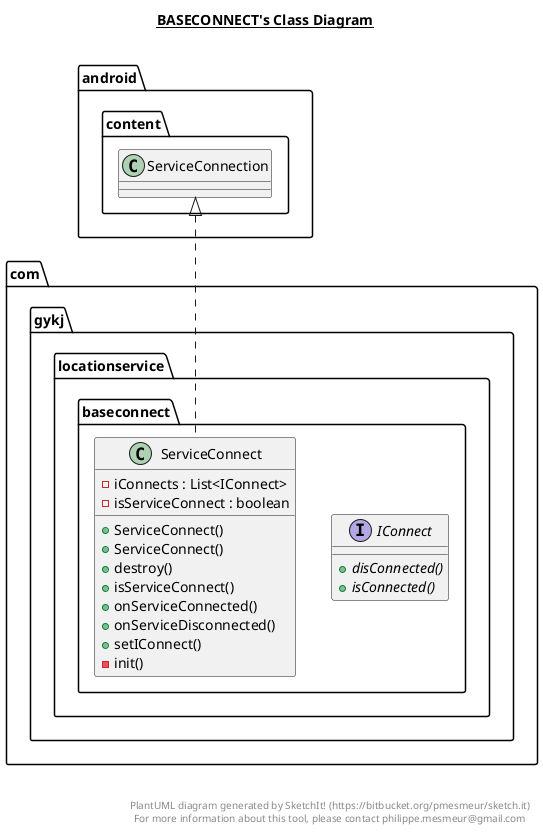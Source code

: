 @startuml

title __BASECONNECT's Class Diagram__\n

  namespace com.gykj.locationservice {
    namespace baseconnect {
      interface com.gykj.locationservice.baseconnect.IConnect {
          {abstract} + disConnected()
          {abstract} + isConnected()
      }
    }
  }
  

  namespace com.gykj.locationservice {
    namespace baseconnect {
      class com.gykj.locationservice.baseconnect.ServiceConnect {
          - iConnects : List<IConnect>
          - isServiceConnect : boolean
          + ServiceConnect()
          + ServiceConnect()
          + destroy()
          + isServiceConnect()
          + onServiceConnected()
          + onServiceDisconnected()
          + setIConnect()
          - init()
      }
    }
  }
  

  com.gykj.locationservice.baseconnect.ServiceConnect .up.|> android.content.ServiceConnection


right footer


PlantUML diagram generated by SketchIt! (https://bitbucket.org/pmesmeur/sketch.it)
For more information about this tool, please contact philippe.mesmeur@gmail.com
endfooter

@enduml

